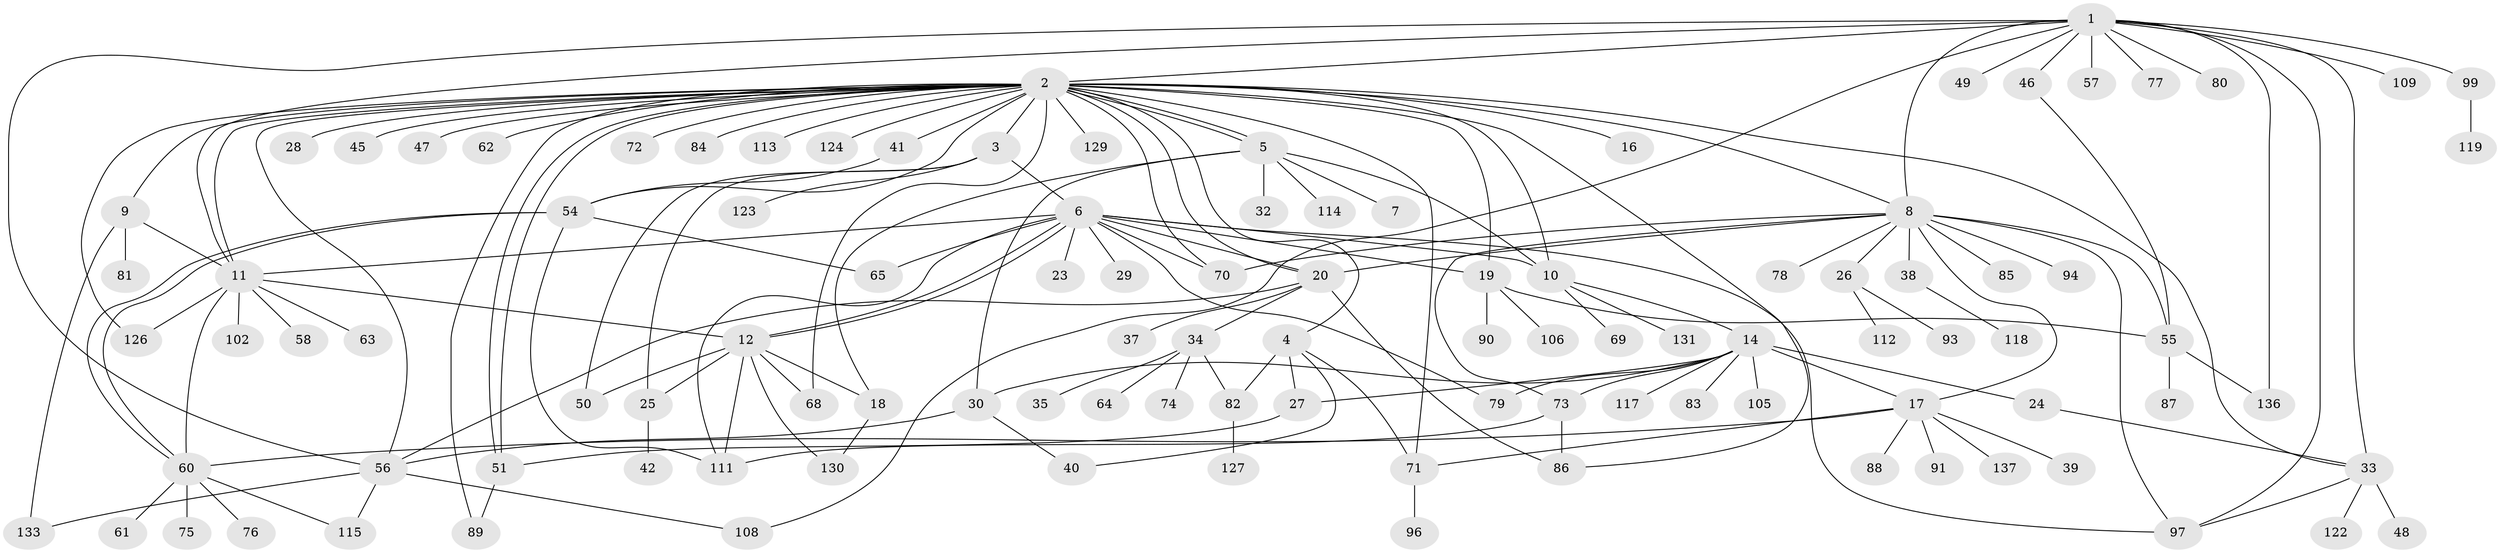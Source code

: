// Generated by graph-tools (version 1.1) at 2025/51/02/27/25 19:51:58]
// undirected, 107 vertices, 162 edges
graph export_dot {
graph [start="1"]
  node [color=gray90,style=filled];
  1 [super="+31"];
  2 [super="+13"];
  3 [super="+44"];
  4 [super="+43"];
  5 [super="+95"];
  6 [super="+67"];
  7;
  8 [super="+101"];
  9;
  10 [super="+128"];
  11;
  12 [super="+15"];
  14 [super="+52"];
  16;
  17 [super="+21"];
  18 [super="+125"];
  19 [super="+66"];
  20 [super="+22"];
  23;
  24;
  25;
  26 [super="+92"];
  27;
  28;
  29;
  30;
  32 [super="+135"];
  33 [super="+36"];
  34 [super="+104"];
  35;
  37 [super="+53"];
  38;
  39;
  40;
  41;
  42;
  45;
  46;
  47;
  48;
  49;
  50;
  51 [super="+134"];
  54;
  55 [super="+116"];
  56 [super="+59"];
  57;
  58;
  60 [super="+107"];
  61;
  62;
  63;
  64;
  65;
  68;
  69;
  70 [super="+98"];
  71 [super="+132"];
  72 [super="+110"];
  73 [super="+100"];
  74;
  75;
  76;
  77;
  78;
  79;
  80;
  81 [super="+103"];
  82;
  83 [super="+121"];
  84;
  85;
  86;
  87;
  88;
  89;
  90;
  91;
  93;
  94;
  96;
  97 [super="+120"];
  99;
  102;
  105;
  106;
  108;
  109;
  111;
  112;
  113;
  114;
  115;
  117;
  118;
  119;
  122;
  123;
  124;
  126;
  127;
  129;
  130;
  131;
  133;
  136;
  137;
  1 -- 2;
  1 -- 8 [weight=2];
  1 -- 56;
  1 -- 57;
  1 -- 97 [weight=2];
  1 -- 99;
  1 -- 136;
  1 -- 11;
  1 -- 108;
  1 -- 77;
  1 -- 46;
  1 -- 109;
  1 -- 80;
  1 -- 49;
  1 -- 33;
  2 -- 3;
  2 -- 4 [weight=2];
  2 -- 5 [weight=2];
  2 -- 5;
  2 -- 9;
  2 -- 10 [weight=2];
  2 -- 16;
  2 -- 19;
  2 -- 20;
  2 -- 28;
  2 -- 33;
  2 -- 41;
  2 -- 45;
  2 -- 47;
  2 -- 51;
  2 -- 51;
  2 -- 54;
  2 -- 56;
  2 -- 62;
  2 -- 70;
  2 -- 71;
  2 -- 72;
  2 -- 86;
  2 -- 89;
  2 -- 113;
  2 -- 124;
  2 -- 126;
  2 -- 129;
  2 -- 68;
  2 -- 84;
  2 -- 8 [weight=2];
  2 -- 11;
  3 -- 6;
  3 -- 25 [weight=2];
  3 -- 123;
  3 -- 50;
  4 -- 82;
  4 -- 71 [weight=2];
  4 -- 40;
  4 -- 27;
  5 -- 7;
  5 -- 18;
  5 -- 30;
  5 -- 32;
  5 -- 114;
  5 -- 10;
  6 -- 11;
  6 -- 12;
  6 -- 12;
  6 -- 19;
  6 -- 23;
  6 -- 29;
  6 -- 65;
  6 -- 70;
  6 -- 97;
  6 -- 111;
  6 -- 10;
  6 -- 79;
  6 -- 20;
  8 -- 17;
  8 -- 20;
  8 -- 26;
  8 -- 38;
  8 -- 55;
  8 -- 73;
  8 -- 78;
  8 -- 85;
  8 -- 94;
  8 -- 97 [weight=2];
  8 -- 70;
  9 -- 11;
  9 -- 81;
  9 -- 133;
  10 -- 14;
  10 -- 69;
  10 -- 131;
  11 -- 12;
  11 -- 58;
  11 -- 60;
  11 -- 63;
  11 -- 102;
  11 -- 126;
  12 -- 25;
  12 -- 50;
  12 -- 68;
  12 -- 130;
  12 -- 111;
  12 -- 18;
  14 -- 17;
  14 -- 24;
  14 -- 27;
  14 -- 30;
  14 -- 79;
  14 -- 83;
  14 -- 105;
  14 -- 117;
  14 -- 73;
  17 -- 39;
  17 -- 60;
  17 -- 88;
  17 -- 91;
  17 -- 137;
  17 -- 71;
  18 -- 130;
  19 -- 90;
  19 -- 106;
  19 -- 55;
  20 -- 56;
  20 -- 34;
  20 -- 37;
  20 -- 86;
  24 -- 33;
  25 -- 42;
  26 -- 112;
  26 -- 93;
  27 -- 51;
  30 -- 40;
  30 -- 56;
  33 -- 48;
  33 -- 97;
  33 -- 122;
  34 -- 35;
  34 -- 64;
  34 -- 74;
  34 -- 82;
  38 -- 118;
  41 -- 54;
  46 -- 55;
  51 -- 89;
  54 -- 60;
  54 -- 60;
  54 -- 65;
  54 -- 111;
  55 -- 87;
  55 -- 136;
  56 -- 108;
  56 -- 115;
  56 -- 133;
  60 -- 61;
  60 -- 75;
  60 -- 76;
  60 -- 115;
  71 -- 96;
  73 -- 111;
  73 -- 86;
  82 -- 127;
  99 -- 119;
}
